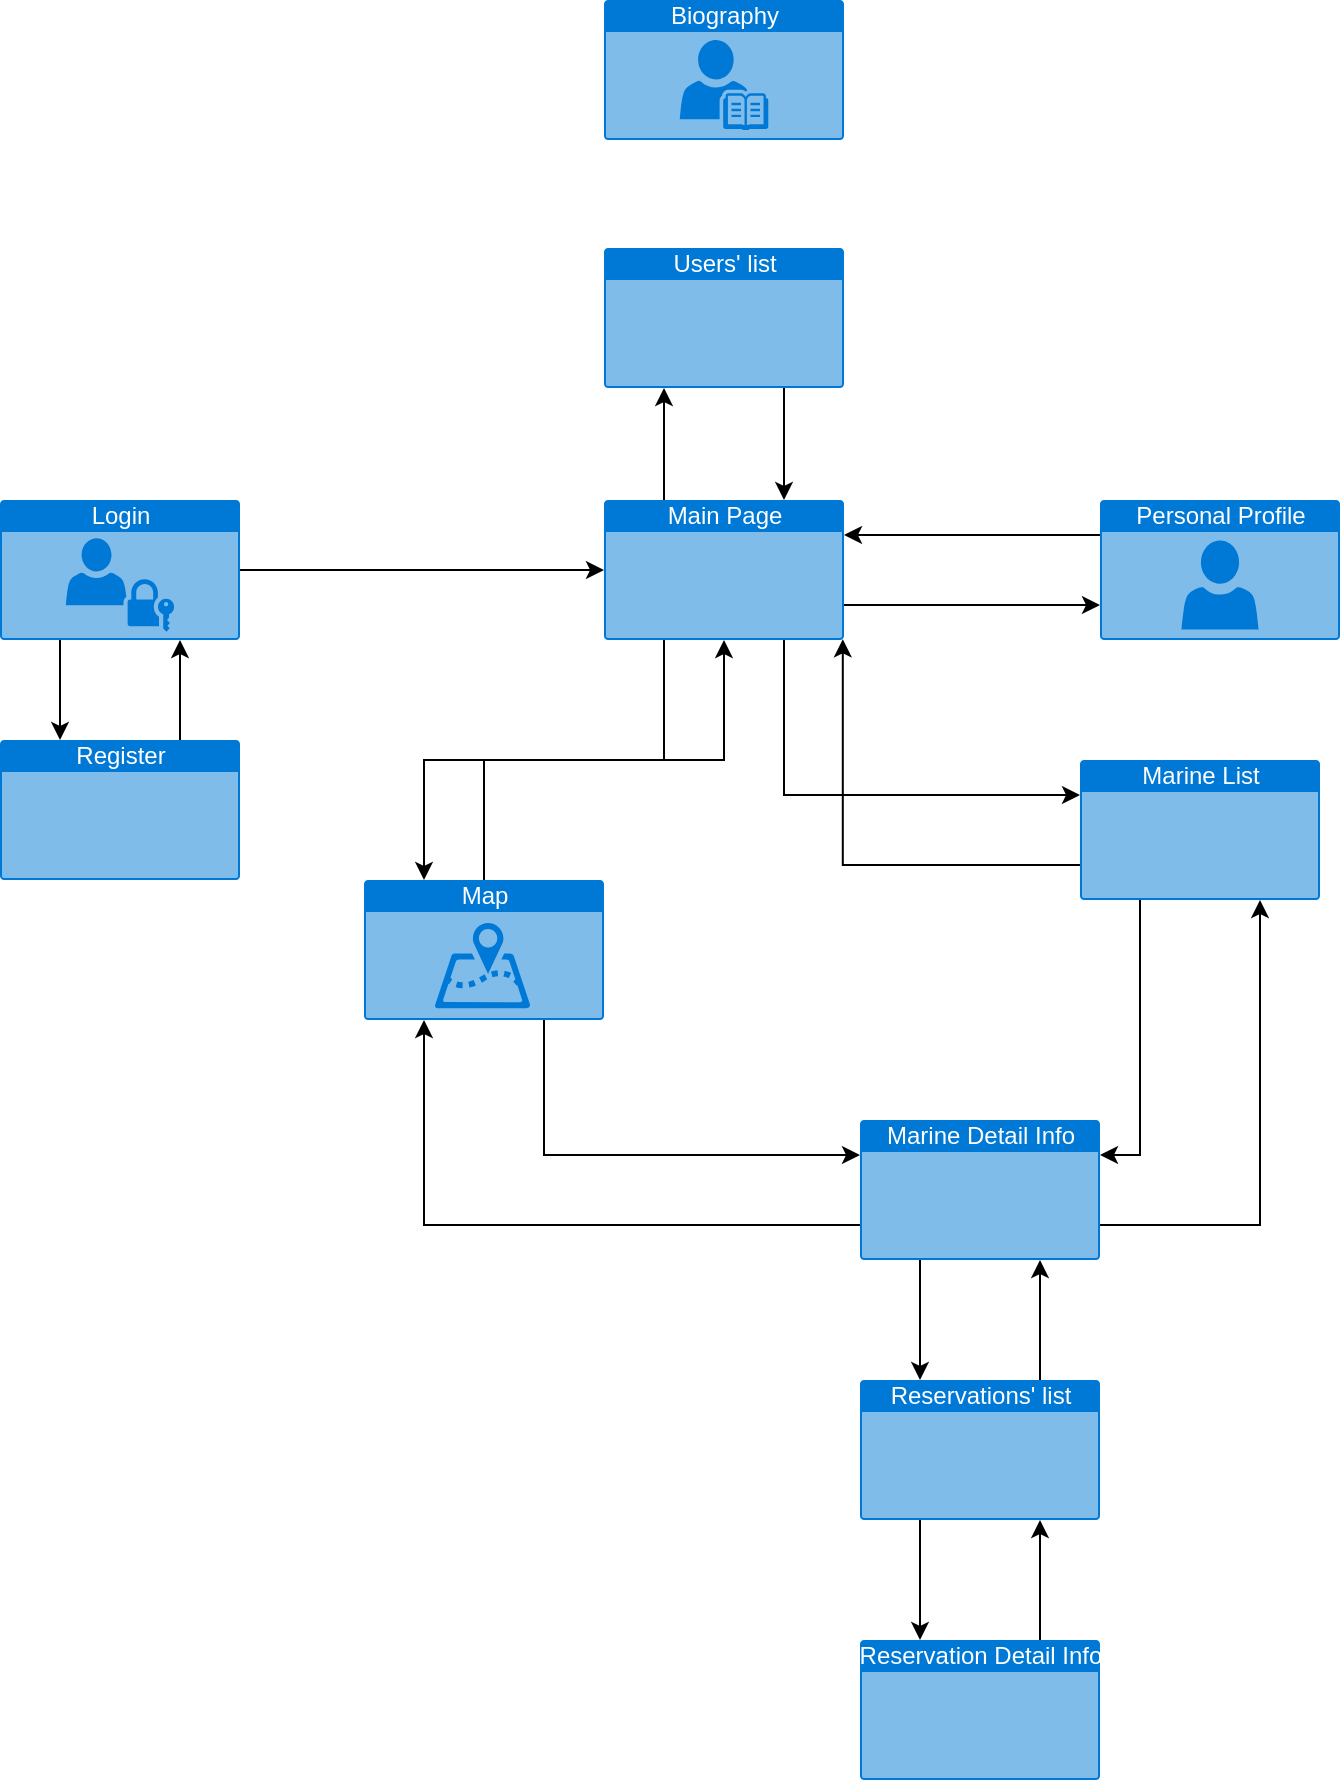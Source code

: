 <mxfile version="12.0.0" type="google" pages="1"><diagram id="knyFZNs-gJgbj4AB6q1b" name="Page-1"><mxGraphModel dx="1088" dy="1607" grid="1" gridSize="10" guides="1" tooltips="1" connect="1" arrows="1" fold="1" page="1" pageScale="1" pageWidth="827" pageHeight="1169" math="0" shadow="0"><root><mxCell id="0"/><mxCell id="1" parent="0"/><mxCell id="S_igKTRbCw73mqcCh-Qz-5" style="edgeStyle=orthogonalEdgeStyle;rounded=0;orthogonalLoop=1;jettySize=auto;html=1;exitX=0.25;exitY=1;exitDx=0;exitDy=0;exitPerimeter=0;entryX=0.25;entryY=0;entryDx=0;entryDy=0;entryPerimeter=0;" edge="1" parent="1" source="S_igKTRbCw73mqcCh-Qz-1" target="S_igKTRbCw73mqcCh-Qz-4"><mxGeometry relative="1" as="geometry"/></mxCell><mxCell id="S_igKTRbCw73mqcCh-Qz-7" style="edgeStyle=orthogonalEdgeStyle;rounded=0;orthogonalLoop=1;jettySize=auto;html=1;exitX=1;exitY=0.5;exitDx=0;exitDy=0;exitPerimeter=0;entryX=0;entryY=0.5;entryDx=0;entryDy=0;entryPerimeter=0;" edge="1" parent="1" source="S_igKTRbCw73mqcCh-Qz-1" target="S_igKTRbCw73mqcCh-Qz-2"><mxGeometry relative="1" as="geometry"/></mxCell><mxCell id="S_igKTRbCw73mqcCh-Qz-1" value="Login" style="html=1;strokeColor=none;fillColor=#0079D6;labelPosition=center;verticalLabelPosition=middle;verticalAlign=top;align=center;fontSize=12;outlineConnect=0;spacingTop=-6;fontColor=#FFFFFF;shape=mxgraph.sitemap.login;" vertex="1" parent="1"><mxGeometry x="110" y="90" width="120" height="70" as="geometry"/></mxCell><mxCell id="S_igKTRbCw73mqcCh-Qz-9" style="edgeStyle=orthogonalEdgeStyle;rounded=0;orthogonalLoop=1;jettySize=auto;html=1;exitX=1;exitY=0.75;exitDx=0;exitDy=0;exitPerimeter=0;entryX=0;entryY=0.75;entryDx=0;entryDy=0;entryPerimeter=0;" edge="1" parent="1" source="S_igKTRbCw73mqcCh-Qz-2" target="S_igKTRbCw73mqcCh-Qz-8"><mxGeometry relative="1" as="geometry"/></mxCell><mxCell id="S_igKTRbCw73mqcCh-Qz-12" style="edgeStyle=orthogonalEdgeStyle;rounded=0;orthogonalLoop=1;jettySize=auto;html=1;exitX=0.25;exitY=1;exitDx=0;exitDy=0;exitPerimeter=0;entryX=0.25;entryY=0;entryDx=0;entryDy=0;entryPerimeter=0;" edge="1" parent="1" source="S_igKTRbCw73mqcCh-Qz-2" target="S_igKTRbCw73mqcCh-Qz-11"><mxGeometry relative="1" as="geometry"/></mxCell><mxCell id="S_igKTRbCw73mqcCh-Qz-16" style="edgeStyle=orthogonalEdgeStyle;rounded=0;orthogonalLoop=1;jettySize=auto;html=1;exitX=0.75;exitY=1;exitDx=0;exitDy=0;exitPerimeter=0;entryX=0;entryY=0.25;entryDx=0;entryDy=0;entryPerimeter=0;" edge="1" parent="1" source="S_igKTRbCw73mqcCh-Qz-2" target="S_igKTRbCw73mqcCh-Qz-15"><mxGeometry relative="1" as="geometry"/></mxCell><mxCell id="S_igKTRbCw73mqcCh-Qz-31" style="edgeStyle=orthogonalEdgeStyle;rounded=0;orthogonalLoop=1;jettySize=auto;html=1;exitX=0.25;exitY=0;exitDx=0;exitDy=0;exitPerimeter=0;entryX=0.25;entryY=1;entryDx=0;entryDy=0;entryPerimeter=0;" edge="1" parent="1" source="S_igKTRbCw73mqcCh-Qz-2" target="S_igKTRbCw73mqcCh-Qz-24"><mxGeometry relative="1" as="geometry"/></mxCell><mxCell id="S_igKTRbCw73mqcCh-Qz-2" value="Main Page" style="html=1;strokeColor=none;fillColor=#0079D6;labelPosition=center;verticalLabelPosition=middle;verticalAlign=top;align=center;fontSize=12;outlineConnect=0;spacingTop=-6;fontColor=#FFFFFF;shape=mxgraph.sitemap.page;" vertex="1" parent="1"><mxGeometry x="412" y="90" width="120" height="70" as="geometry"/></mxCell><mxCell id="S_igKTRbCw73mqcCh-Qz-6" style="edgeStyle=orthogonalEdgeStyle;rounded=0;orthogonalLoop=1;jettySize=auto;html=1;exitX=0.75;exitY=0;exitDx=0;exitDy=0;exitPerimeter=0;entryX=0.75;entryY=1;entryDx=0;entryDy=0;entryPerimeter=0;" edge="1" parent="1" source="S_igKTRbCw73mqcCh-Qz-4" target="S_igKTRbCw73mqcCh-Qz-1"><mxGeometry relative="1" as="geometry"/></mxCell><mxCell id="S_igKTRbCw73mqcCh-Qz-4" value="Register" style="html=1;strokeColor=none;fillColor=#0079D6;labelPosition=center;verticalLabelPosition=middle;verticalAlign=top;align=center;fontSize=12;outlineConnect=0;spacingTop=-6;fontColor=#FFFFFF;shape=mxgraph.sitemap.page;" vertex="1" parent="1"><mxGeometry x="110" y="210" width="120" height="70" as="geometry"/></mxCell><mxCell id="S_igKTRbCw73mqcCh-Qz-10" style="edgeStyle=orthogonalEdgeStyle;rounded=0;orthogonalLoop=1;jettySize=auto;html=1;exitX=0;exitY=0.25;exitDx=0;exitDy=0;exitPerimeter=0;entryX=1;entryY=0.25;entryDx=0;entryDy=0;entryPerimeter=0;" edge="1" parent="1" source="S_igKTRbCw73mqcCh-Qz-8" target="S_igKTRbCw73mqcCh-Qz-2"><mxGeometry relative="1" as="geometry"/></mxCell><mxCell id="S_igKTRbCw73mqcCh-Qz-8" value="Personal Profile" style="html=1;strokeColor=none;fillColor=#0079D6;labelPosition=center;verticalLabelPosition=middle;verticalAlign=top;align=center;fontSize=12;outlineConnect=0;spacingTop=-6;fontColor=#FFFFFF;shape=mxgraph.sitemap.profile;" vertex="1" parent="1"><mxGeometry x="660" y="90" width="120" height="70" as="geometry"/></mxCell><mxCell id="S_igKTRbCw73mqcCh-Qz-13" style="edgeStyle=orthogonalEdgeStyle;rounded=0;orthogonalLoop=1;jettySize=auto;html=1;entryX=0.5;entryY=1;entryDx=0;entryDy=0;entryPerimeter=0;exitX=0.5;exitY=0;exitDx=0;exitDy=0;exitPerimeter=0;" edge="1" parent="1" source="S_igKTRbCw73mqcCh-Qz-11" target="S_igKTRbCw73mqcCh-Qz-2"><mxGeometry relative="1" as="geometry"><mxPoint x="472" y="280" as="sourcePoint"/></mxGeometry></mxCell><mxCell id="S_igKTRbCw73mqcCh-Qz-20" style="edgeStyle=orthogonalEdgeStyle;rounded=0;orthogonalLoop=1;jettySize=auto;html=1;exitX=0.75;exitY=1;exitDx=0;exitDy=0;exitPerimeter=0;entryX=0;entryY=0.25;entryDx=0;entryDy=0;entryPerimeter=0;" edge="1" parent="1" source="S_igKTRbCw73mqcCh-Qz-11" target="S_igKTRbCw73mqcCh-Qz-18"><mxGeometry relative="1" as="geometry"/></mxCell><mxCell id="S_igKTRbCw73mqcCh-Qz-11" value="Map" style="html=1;strokeColor=none;fillColor=#0079D6;labelPosition=center;verticalLabelPosition=middle;verticalAlign=top;align=center;fontSize=12;outlineConnect=0;spacingTop=-6;fontColor=#FFFFFF;shape=mxgraph.sitemap.map;" vertex="1" parent="1"><mxGeometry x="292" y="280" width="120" height="70" as="geometry"/></mxCell><mxCell id="S_igKTRbCw73mqcCh-Qz-17" style="edgeStyle=orthogonalEdgeStyle;rounded=0;orthogonalLoop=1;jettySize=auto;html=1;exitX=0;exitY=0.75;exitDx=0;exitDy=0;exitPerimeter=0;entryX=0.995;entryY=0.995;entryDx=0;entryDy=0;entryPerimeter=0;" edge="1" parent="1" source="S_igKTRbCw73mqcCh-Qz-15" target="S_igKTRbCw73mqcCh-Qz-2"><mxGeometry relative="1" as="geometry"/></mxCell><mxCell id="S_igKTRbCw73mqcCh-Qz-21" style="edgeStyle=orthogonalEdgeStyle;rounded=0;orthogonalLoop=1;jettySize=auto;html=1;exitX=0.25;exitY=1;exitDx=0;exitDy=0;exitPerimeter=0;entryX=1;entryY=0.25;entryDx=0;entryDy=0;entryPerimeter=0;" edge="1" parent="1" source="S_igKTRbCw73mqcCh-Qz-15" target="S_igKTRbCw73mqcCh-Qz-18"><mxGeometry relative="1" as="geometry"/></mxCell><mxCell id="S_igKTRbCw73mqcCh-Qz-15" value="Marine List" style="html=1;strokeColor=none;fillColor=#0079D6;labelPosition=center;verticalLabelPosition=middle;verticalAlign=top;align=center;fontSize=12;outlineConnect=0;spacingTop=-6;fontColor=#FFFFFF;shape=mxgraph.sitemap.page;" vertex="1" parent="1"><mxGeometry x="650" y="220" width="120" height="70" as="geometry"/></mxCell><mxCell id="S_igKTRbCw73mqcCh-Qz-19" style="edgeStyle=orthogonalEdgeStyle;rounded=0;orthogonalLoop=1;jettySize=auto;html=1;exitX=0;exitY=0.75;exitDx=0;exitDy=0;exitPerimeter=0;entryX=0.25;entryY=1;entryDx=0;entryDy=0;entryPerimeter=0;" edge="1" parent="1" source="S_igKTRbCw73mqcCh-Qz-18" target="S_igKTRbCw73mqcCh-Qz-11"><mxGeometry relative="1" as="geometry"/></mxCell><mxCell id="S_igKTRbCw73mqcCh-Qz-22" style="edgeStyle=orthogonalEdgeStyle;rounded=0;orthogonalLoop=1;jettySize=auto;html=1;exitX=1;exitY=0.75;exitDx=0;exitDy=0;exitPerimeter=0;entryX=0.75;entryY=1;entryDx=0;entryDy=0;entryPerimeter=0;" edge="1" parent="1" source="S_igKTRbCw73mqcCh-Qz-18" target="S_igKTRbCw73mqcCh-Qz-15"><mxGeometry relative="1" as="geometry"/></mxCell><mxCell id="S_igKTRbCw73mqcCh-Qz-26" style="edgeStyle=orthogonalEdgeStyle;rounded=0;orthogonalLoop=1;jettySize=auto;html=1;exitX=0.25;exitY=1;exitDx=0;exitDy=0;exitPerimeter=0;entryX=0.25;entryY=0;entryDx=0;entryDy=0;entryPerimeter=0;" edge="1" parent="1" source="S_igKTRbCw73mqcCh-Qz-18" target="S_igKTRbCw73mqcCh-Qz-23"><mxGeometry relative="1" as="geometry"/></mxCell><mxCell id="S_igKTRbCw73mqcCh-Qz-18" value="Marine Detail Info" style="html=1;strokeColor=none;fillColor=#0079D6;labelPosition=center;verticalLabelPosition=middle;verticalAlign=top;align=center;fontSize=12;outlineConnect=0;spacingTop=-6;fontColor=#FFFFFF;shape=mxgraph.sitemap.page;" vertex="1" parent="1"><mxGeometry x="540" y="400" width="120" height="70" as="geometry"/></mxCell><mxCell id="S_igKTRbCw73mqcCh-Qz-27" style="edgeStyle=orthogonalEdgeStyle;rounded=0;orthogonalLoop=1;jettySize=auto;html=1;exitX=0.25;exitY=1;exitDx=0;exitDy=0;exitPerimeter=0;entryX=0.25;entryY=0;entryDx=0;entryDy=0;entryPerimeter=0;" edge="1" parent="1" source="S_igKTRbCw73mqcCh-Qz-23" target="S_igKTRbCw73mqcCh-Qz-25"><mxGeometry relative="1" as="geometry"/></mxCell><mxCell id="S_igKTRbCw73mqcCh-Qz-29" style="edgeStyle=orthogonalEdgeStyle;rounded=0;orthogonalLoop=1;jettySize=auto;html=1;exitX=0.75;exitY=0;exitDx=0;exitDy=0;exitPerimeter=0;entryX=0.75;entryY=1;entryDx=0;entryDy=0;entryPerimeter=0;" edge="1" parent="1" source="S_igKTRbCw73mqcCh-Qz-23" target="S_igKTRbCw73mqcCh-Qz-18"><mxGeometry relative="1" as="geometry"/></mxCell><mxCell id="S_igKTRbCw73mqcCh-Qz-23" value="Reservations' list" style="html=1;strokeColor=none;fillColor=#0079D6;labelPosition=center;verticalLabelPosition=middle;verticalAlign=top;align=center;fontSize=12;outlineConnect=0;spacingTop=-6;fontColor=#FFFFFF;shape=mxgraph.sitemap.page;" vertex="1" parent="1"><mxGeometry x="540" y="530" width="120" height="70" as="geometry"/></mxCell><mxCell id="S_igKTRbCw73mqcCh-Qz-30" style="edgeStyle=orthogonalEdgeStyle;rounded=0;orthogonalLoop=1;jettySize=auto;html=1;exitX=0.75;exitY=1;exitDx=0;exitDy=0;exitPerimeter=0;entryX=0.75;entryY=0;entryDx=0;entryDy=0;entryPerimeter=0;" edge="1" parent="1" source="S_igKTRbCw73mqcCh-Qz-24" target="S_igKTRbCw73mqcCh-Qz-2"><mxGeometry relative="1" as="geometry"/></mxCell><mxCell id="S_igKTRbCw73mqcCh-Qz-24" value="Users' list" style="html=1;strokeColor=none;fillColor=#0079D6;labelPosition=center;verticalLabelPosition=middle;verticalAlign=top;align=center;fontSize=12;outlineConnect=0;spacingTop=-6;fontColor=#FFFFFF;shape=mxgraph.sitemap.page;" vertex="1" parent="1"><mxGeometry x="412" y="-36" width="120" height="70" as="geometry"/></mxCell><mxCell id="S_igKTRbCw73mqcCh-Qz-28" style="edgeStyle=orthogonalEdgeStyle;rounded=0;orthogonalLoop=1;jettySize=auto;html=1;exitX=0.75;exitY=0;exitDx=0;exitDy=0;exitPerimeter=0;entryX=0.75;entryY=1;entryDx=0;entryDy=0;entryPerimeter=0;" edge="1" parent="1" source="S_igKTRbCw73mqcCh-Qz-25" target="S_igKTRbCw73mqcCh-Qz-23"><mxGeometry relative="1" as="geometry"/></mxCell><mxCell id="S_igKTRbCw73mqcCh-Qz-25" value="Reservation Detail Info" style="html=1;strokeColor=none;fillColor=#0079D6;labelPosition=center;verticalLabelPosition=middle;verticalAlign=top;align=center;fontSize=12;outlineConnect=0;spacingTop=-6;fontColor=#FFFFFF;shape=mxgraph.sitemap.page;" vertex="1" parent="1"><mxGeometry x="540" y="660" width="120" height="70" as="geometry"/></mxCell><mxCell id="S_igKTRbCw73mqcCh-Qz-32" value="Biography" style="html=1;strokeColor=none;fillColor=#0079D6;labelPosition=center;verticalLabelPosition=middle;verticalAlign=top;align=center;fontSize=12;outlineConnect=0;spacingTop=-6;fontColor=#FFFFFF;shape=mxgraph.sitemap.biography;" vertex="1" parent="1"><mxGeometry x="412" y="-160" width="120" height="70" as="geometry"/></mxCell></root></mxGraphModel></diagram></mxfile>